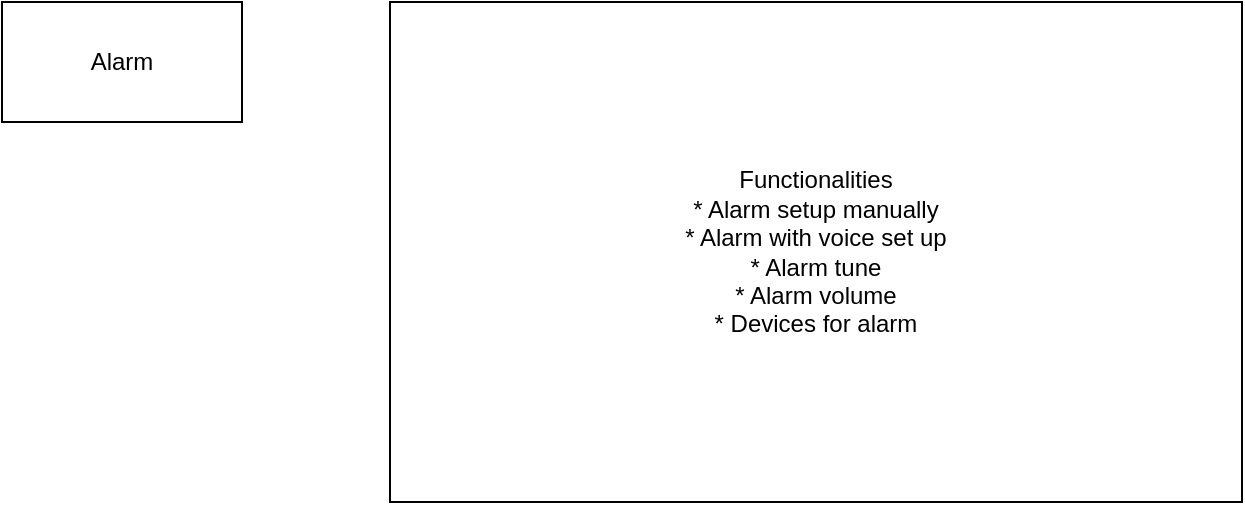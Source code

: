 <mxfile version="28.1.0" pages="2">
  <diagram name="Page-1" id="m51fYMiA5aYyBzBPCD1t">
    <mxGraphModel dx="898" dy="586" grid="1" gridSize="10" guides="1" tooltips="1" connect="1" arrows="1" fold="1" page="1" pageScale="1" pageWidth="827" pageHeight="1169" math="0" shadow="0">
      <root>
        <mxCell id="0" />
        <mxCell id="1" parent="0" />
        <mxCell id="h3g8XTt_zs3Af2P0mAGX-1" value="Alarm" style="rounded=0;whiteSpace=wrap;html=1;" vertex="1" parent="1">
          <mxGeometry x="160" y="130" width="120" height="60" as="geometry" />
        </mxCell>
        <mxCell id="h3g8XTt_zs3Af2P0mAGX-2" value="Functionalities&lt;div&gt;* Alarm setup manually&lt;/div&gt;&lt;div&gt;* Alarm with voice set up&lt;/div&gt;&lt;div&gt;* Alarm tune&lt;/div&gt;&lt;div&gt;* Alarm volume&lt;/div&gt;&lt;div&gt;* Devices for alarm&lt;/div&gt;" style="rounded=0;whiteSpace=wrap;html=1;" vertex="1" parent="1">
          <mxGeometry x="354" y="130" width="426" height="250" as="geometry" />
        </mxCell>
      </root>
    </mxGraphModel>
  </diagram>
  <diagram id="7CFf8cwZJ0BgomwdDNDw" name="Page-2">
    <mxGraphModel dx="898" dy="586" grid="1" gridSize="10" guides="1" tooltips="1" connect="1" arrows="1" fold="1" page="1" pageScale="1" pageWidth="827" pageHeight="1169" math="0" shadow="0">
      <root>
        <mxCell id="0" />
        <mxCell id="1" parent="0" />
        <mxCell id="nMkKwU9-hHfUjXtCo9o3-1" value="URL Shortener" style="rounded=0;whiteSpace=wrap;html=1;" vertex="1" parent="1">
          <mxGeometry x="180" y="140" width="120" height="60" as="geometry" />
        </mxCell>
        <mxCell id="nMkKwU9-hHfUjXtCo9o3-2" value="&lt;div&gt;Functionalities&lt;/div&gt;1. Shorten url using base62 method&lt;div&gt;2.&amp;nbsp;&lt;/div&gt;" style="rounded=0;whiteSpace=wrap;html=1;align=left;" vertex="1" parent="1">
          <mxGeometry x="440" y="160" width="330" height="110" as="geometry" />
        </mxCell>
      </root>
    </mxGraphModel>
  </diagram>
</mxfile>
